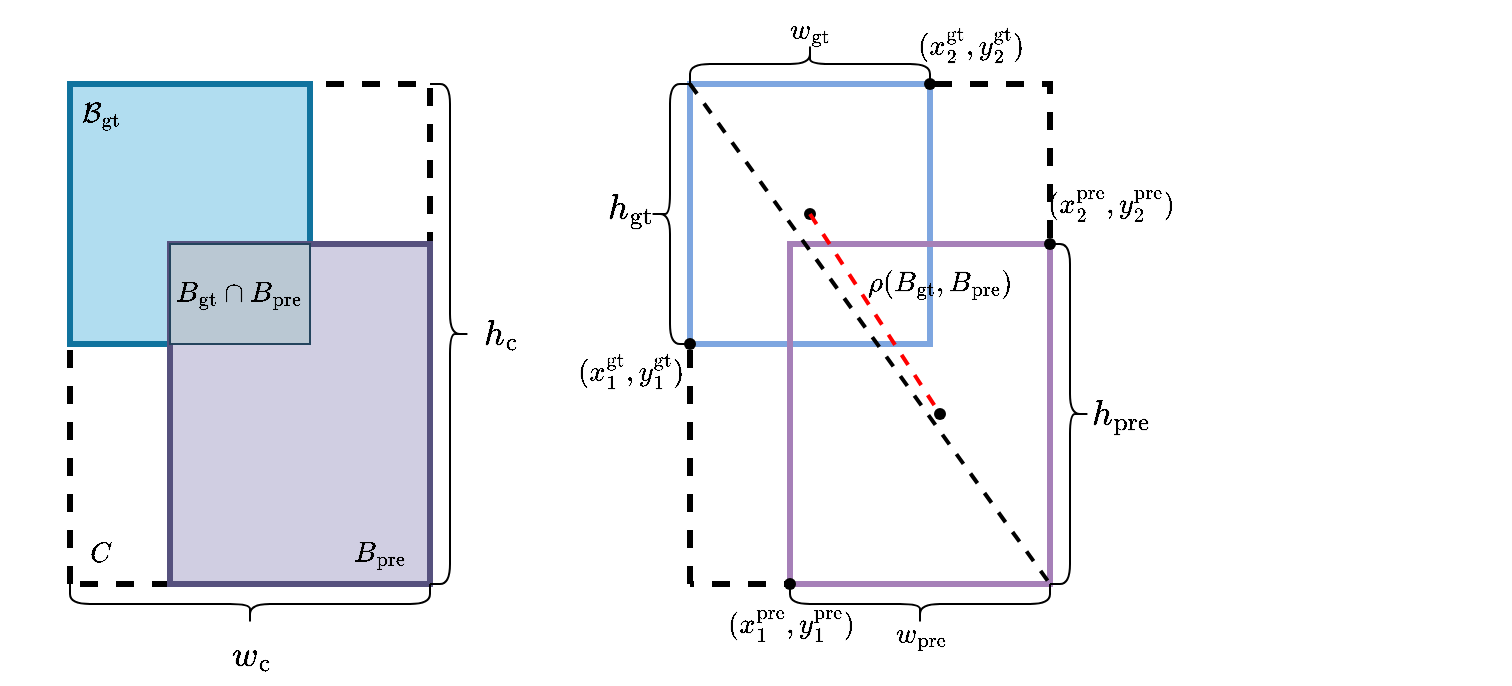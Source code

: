 <mxfile version="23.1.1" type="github">
  <diagram name="第 1 页" id="3s178zKIu0w9l27G8kxA">
    <mxGraphModel dx="759" dy="1119" grid="1" gridSize="10" guides="1" tooltips="1" connect="1" arrows="1" fold="1" page="1" pageScale="1" pageWidth="827" pageHeight="1169" math="1" shadow="0">
      <root>
        <mxCell id="0" />
        <mxCell id="1" parent="0" />
        <mxCell id="_i8uwR_MuPLbY7DFZ67O-55" value="" style="group" vertex="1" connectable="0" parent="1">
          <mxGeometry x="100" y="450" width="755" height="342" as="geometry" />
        </mxCell>
        <mxCell id="_i8uwR_MuPLbY7DFZ67O-32" value="&lt;span style=&quot;font-size: 15px;&quot;&gt;$$\mathcal{h}_{\text{pre}}$$&lt;/span&gt;" style="text;html=1;align=center;verticalAlign=middle;resizable=0;points=[];autosize=1;strokeColor=none;fillColor=none;" vertex="1" parent="_i8uwR_MuPLbY7DFZ67O-55">
          <mxGeometry x="455" y="192" width="210" height="30" as="geometry" />
        </mxCell>
        <mxCell id="_i8uwR_MuPLbY7DFZ67O-40" value="$$(\mathcal{x}^{\text{gt}}_{\text{2}},\mathcal{y}^{\text{gt}}_{\text{2}}&lt;br style=&quot;border-color: var(--border-color);&quot;&gt;)$$" style="text;html=1;align=center;verticalAlign=middle;resizable=0;points=[];autosize=1;strokeColor=none;fillColor=none;" vertex="1" parent="_i8uwR_MuPLbY7DFZ67O-55">
          <mxGeometry x="295" y="2" width="380" height="40" as="geometry" />
        </mxCell>
        <mxCell id="_i8uwR_MuPLbY7DFZ67O-54" value="" style="group" vertex="1" connectable="0" parent="_i8uwR_MuPLbY7DFZ67O-55">
          <mxGeometry width="715" height="342" as="geometry" />
        </mxCell>
        <mxCell id="_i8uwR_MuPLbY7DFZ67O-1" value="" style="endArrow=none;dashed=1;html=1;rounded=0;strokeWidth=3;" edge="1" parent="_i8uwR_MuPLbY7DFZ67O-54">
          <mxGeometry width="50" height="50" relative="1" as="geometry">
            <mxPoint x="35" y="292" as="sourcePoint" />
            <mxPoint x="35" y="292" as="targetPoint" />
            <Array as="points">
              <mxPoint x="35" y="42" />
              <mxPoint x="215" y="42" />
              <mxPoint x="215" y="292" />
            </Array>
          </mxGeometry>
        </mxCell>
        <mxCell id="_i8uwR_MuPLbY7DFZ67O-2" value="" style="endArrow=none;dashed=1;html=1;rounded=0;strokeWidth=3;" edge="1" parent="_i8uwR_MuPLbY7DFZ67O-54" source="_i8uwR_MuPLbY7DFZ67O-14">
          <mxGeometry width="50" height="50" relative="1" as="geometry">
            <mxPoint x="345" y="292" as="sourcePoint" />
            <mxPoint x="345" y="292" as="targetPoint" />
            <Array as="points">
              <mxPoint x="345" y="42" />
              <mxPoint x="525" y="42" />
              <mxPoint x="525" y="292" />
            </Array>
          </mxGeometry>
        </mxCell>
        <mxCell id="_i8uwR_MuPLbY7DFZ67O-3" value="" style="rounded=0;whiteSpace=wrap;html=1;fillColor=#b1ddf0;strokeColor=#10739e;strokeWidth=3;" vertex="1" parent="_i8uwR_MuPLbY7DFZ67O-54">
          <mxGeometry x="35" y="42" width="120" height="130" as="geometry" />
        </mxCell>
        <mxCell id="_i8uwR_MuPLbY7DFZ67O-4" value="" style="rounded=0;whiteSpace=wrap;html=1;fillColor=#d0cee2;strokeWidth=3;strokeColor=#56517e;" vertex="1" parent="_i8uwR_MuPLbY7DFZ67O-54">
          <mxGeometry x="85" y="122" width="130" height="170" as="geometry" />
        </mxCell>
        <mxCell id="_i8uwR_MuPLbY7DFZ67O-5" value="$$B_{\text{gt}} \cap B_{\text{pre}}$$" style="rounded=0;whiteSpace=wrap;html=1;fillColor=#bac8d3;strokeColor=#23445d;" vertex="1" parent="_i8uwR_MuPLbY7DFZ67O-54">
          <mxGeometry x="85" y="122" width="70" height="50" as="geometry" />
        </mxCell>
        <mxCell id="_i8uwR_MuPLbY7DFZ67O-6" value="" style="rounded=0;whiteSpace=wrap;html=1;fillColor=none;strokeWidth=3;strokeColor=#7EA6E0;" vertex="1" parent="_i8uwR_MuPLbY7DFZ67O-54">
          <mxGeometry x="345" y="42" width="120" height="130" as="geometry" />
        </mxCell>
        <mxCell id="_i8uwR_MuPLbY7DFZ67O-8" value="" style="rounded=0;whiteSpace=wrap;html=1;fillColor=none;strokeWidth=3;strokeColor=#A680B8;" vertex="1" parent="_i8uwR_MuPLbY7DFZ67O-54">
          <mxGeometry x="395" y="122" width="130" height="170" as="geometry" />
        </mxCell>
        <mxCell id="_i8uwR_MuPLbY7DFZ67O-12" value="" style="shape=curlyBracket;whiteSpace=wrap;html=1;rounded=1;flipH=1;labelPosition=right;verticalLabelPosition=middle;align=left;verticalAlign=middle;rotation=-90;" vertex="1" parent="_i8uwR_MuPLbY7DFZ67O-54">
          <mxGeometry x="395" y="-28" width="20" height="120" as="geometry" />
        </mxCell>
        <mxCell id="_i8uwR_MuPLbY7DFZ67O-13" value="" style="shape=curlyBracket;whiteSpace=wrap;html=1;rounded=1;flipH=1;labelPosition=right;verticalLabelPosition=middle;align=left;verticalAlign=middle;rotation=-180;" vertex="1" parent="_i8uwR_MuPLbY7DFZ67O-54">
          <mxGeometry x="325" y="42" width="20" height="130" as="geometry" />
        </mxCell>
        <mxCell id="_i8uwR_MuPLbY7DFZ67O-15" value="" style="endArrow=none;dashed=1;html=1;rounded=0;strokeWidth=3;" edge="1" parent="_i8uwR_MuPLbY7DFZ67O-54" target="_i8uwR_MuPLbY7DFZ67O-14">
          <mxGeometry width="50" height="50" relative="1" as="geometry">
            <mxPoint x="345" y="292" as="sourcePoint" />
            <mxPoint x="345" y="292" as="targetPoint" />
            <Array as="points" />
          </mxGeometry>
        </mxCell>
        <mxCell id="_i8uwR_MuPLbY7DFZ67O-14" value="" style="shape=waypoint;sketch=0;fillStyle=solid;size=6;pointerEvents=1;points=[];fillColor=none;resizable=0;rotatable=0;perimeter=centerPerimeter;snapToPoint=1;" vertex="1" parent="_i8uwR_MuPLbY7DFZ67O-54">
          <mxGeometry x="335" y="162" width="20" height="20" as="geometry" />
        </mxCell>
        <mxCell id="_i8uwR_MuPLbY7DFZ67O-16" value="" style="shape=waypoint;sketch=0;fillStyle=solid;size=6;pointerEvents=1;points=[];fillColor=none;resizable=0;rotatable=0;perimeter=centerPerimeter;snapToPoint=1;" vertex="1" parent="_i8uwR_MuPLbY7DFZ67O-54">
          <mxGeometry x="455" y="32" width="20" height="20" as="geometry" />
        </mxCell>
        <mxCell id="_i8uwR_MuPLbY7DFZ67O-19" value="" style="shape=waypoint;sketch=0;fillStyle=solid;size=6;pointerEvents=1;points=[];fillColor=none;resizable=0;rotatable=0;perimeter=centerPerimeter;snapToPoint=1;" vertex="1" parent="_i8uwR_MuPLbY7DFZ67O-54">
          <mxGeometry x="515" y="112" width="20" height="20" as="geometry" />
        </mxCell>
        <mxCell id="_i8uwR_MuPLbY7DFZ67O-20" value="" style="shape=waypoint;sketch=0;fillStyle=solid;size=6;pointerEvents=1;points=[];fillColor=none;resizable=0;rotatable=0;perimeter=centerPerimeter;snapToPoint=1;" vertex="1" parent="_i8uwR_MuPLbY7DFZ67O-54">
          <mxGeometry x="385" y="282" width="20" height="20" as="geometry" />
        </mxCell>
        <mxCell id="_i8uwR_MuPLbY7DFZ67O-21" value="$$\mathcal{w}_{\text{gt}}$$" style="text;html=1;align=center;verticalAlign=middle;resizable=0;points=[];autosize=1;strokeColor=none;fillColor=none;" vertex="1" parent="_i8uwR_MuPLbY7DFZ67O-54">
          <mxGeometry x="320" width="170" height="30" as="geometry" />
        </mxCell>
        <mxCell id="_i8uwR_MuPLbY7DFZ67O-22" value="&lt;span style=&quot;font-size: 15px;&quot;&gt;$$\mathcal{h}_{\text{gt}}$$&lt;/span&gt;" style="text;html=1;align=center;verticalAlign=middle;resizable=0;points=[];autosize=1;strokeColor=none;fillColor=none;" vertex="1" parent="_i8uwR_MuPLbY7DFZ67O-54">
          <mxGeometry x="215" y="90" width="200" height="30" as="geometry" />
        </mxCell>
        <mxCell id="_i8uwR_MuPLbY7DFZ67O-23" value="" style="shape=waypoint;sketch=0;fillStyle=solid;size=6;pointerEvents=1;points=[];fillColor=none;resizable=0;rotatable=0;perimeter=centerPerimeter;snapToPoint=1;" vertex="1" parent="_i8uwR_MuPLbY7DFZ67O-54">
          <mxGeometry x="460" y="197" width="20" height="20" as="geometry" />
        </mxCell>
        <mxCell id="_i8uwR_MuPLbY7DFZ67O-24" value="" style="shape=waypoint;sketch=0;fillStyle=solid;size=6;pointerEvents=1;points=[];fillColor=none;resizable=0;rotatable=0;perimeter=centerPerimeter;snapToPoint=1;" vertex="1" parent="_i8uwR_MuPLbY7DFZ67O-54">
          <mxGeometry x="395" y="97" width="20" height="20" as="geometry" />
        </mxCell>
        <mxCell id="_i8uwR_MuPLbY7DFZ67O-25" value="" style="endArrow=none;dashed=1;html=1;strokeWidth=2;rounded=0;strokeColor=#FF0000;exitX=0.55;exitY=0.75;exitDx=0;exitDy=0;exitPerimeter=0;entryX=1.35;entryY=0.3;entryDx=0;entryDy=0;entryPerimeter=0;" edge="1" parent="_i8uwR_MuPLbY7DFZ67O-54" source="_i8uwR_MuPLbY7DFZ67O-24" target="_i8uwR_MuPLbY7DFZ67O-23">
          <mxGeometry width="50" height="50" relative="1" as="geometry">
            <mxPoint x="405" y="102" as="sourcePoint" />
            <mxPoint x="375" y="342" as="targetPoint" />
          </mxGeometry>
        </mxCell>
        <mxCell id="_i8uwR_MuPLbY7DFZ67O-28" value="" style="endArrow=none;dashed=1;html=1;rounded=0;exitX=0;exitY=0;exitDx=0;exitDy=0;entryX=1;entryY=1;entryDx=0;entryDy=0;strokeWidth=2;" edge="1" parent="_i8uwR_MuPLbY7DFZ67O-54" source="_i8uwR_MuPLbY7DFZ67O-6" target="_i8uwR_MuPLbY7DFZ67O-8">
          <mxGeometry width="50" height="50" relative="1" as="geometry">
            <mxPoint x="325" y="392" as="sourcePoint" />
            <mxPoint x="375" y="342" as="targetPoint" />
          </mxGeometry>
        </mxCell>
        <mxCell id="_i8uwR_MuPLbY7DFZ67O-30" value="" style="shape=curlyBracket;whiteSpace=wrap;html=1;rounded=1;flipH=1;labelPosition=right;verticalLabelPosition=middle;align=left;verticalAlign=middle;rotation=0;" vertex="1" parent="_i8uwR_MuPLbY7DFZ67O-54">
          <mxGeometry x="525" y="122" width="20" height="170" as="geometry" />
        </mxCell>
        <mxCell id="_i8uwR_MuPLbY7DFZ67O-34" value="$$\mathcal{w}_{\text{pre}}$$" style="text;html=1;align=center;verticalAlign=middle;resizable=0;points=[];autosize=1;strokeColor=none;fillColor=none;" vertex="1" parent="_i8uwR_MuPLbY7DFZ67O-54">
          <mxGeometry x="375" y="302" width="170" height="30" as="geometry" />
        </mxCell>
        <mxCell id="_i8uwR_MuPLbY7DFZ67O-35" value="" style="shape=curlyBracket;whiteSpace=wrap;html=1;rounded=1;flipH=1;labelPosition=right;verticalLabelPosition=middle;align=left;verticalAlign=middle;rotation=0;size=0.5;" vertex="1" parent="_i8uwR_MuPLbY7DFZ67O-54">
          <mxGeometry x="215" y="42" width="20" height="250" as="geometry" />
        </mxCell>
        <mxCell id="_i8uwR_MuPLbY7DFZ67O-36" value="" style="shape=curlyBracket;whiteSpace=wrap;html=1;rounded=1;flipH=1;labelPosition=right;verticalLabelPosition=middle;align=left;verticalAlign=middle;rotation=90;size=0.5;" vertex="1" parent="_i8uwR_MuPLbY7DFZ67O-54">
          <mxGeometry x="115" y="212.01" width="20" height="180" as="geometry" />
        </mxCell>
        <mxCell id="_i8uwR_MuPLbY7DFZ67O-39" value="$$(\mathcal{x}^{\text{gt}}_{\text{1}},\mathcal{y}^{\text{gt}}_{\text{1}}&lt;br&gt;)$$" style="text;html=1;align=center;verticalAlign=middle;resizable=0;points=[];autosize=1;strokeColor=none;fillColor=none;" vertex="1" parent="_i8uwR_MuPLbY7DFZ67O-54">
          <mxGeometry x="125" y="165" width="380" height="40" as="geometry" />
        </mxCell>
        <mxCell id="_i8uwR_MuPLbY7DFZ67O-41" value="" style="shape=curlyBracket;whiteSpace=wrap;html=1;rounded=1;flipH=1;labelPosition=right;verticalLabelPosition=middle;align=left;verticalAlign=middle;rotation=90;" vertex="1" parent="_i8uwR_MuPLbY7DFZ67O-54">
          <mxGeometry x="450" y="237" width="20" height="130.01" as="geometry" />
        </mxCell>
        <mxCell id="_i8uwR_MuPLbY7DFZ67O-43" value="$$(\mathcal{x}^{\text{pre}}_{\text{1}},\mathcal{y}^{\text{pre}}_{\text{1}}&lt;br style=&quot;border-color: var(--border-color);&quot;&gt;)$$" style="text;html=1;align=center;verticalAlign=middle;resizable=0;points=[];autosize=1;strokeColor=none;fillColor=none;" vertex="1" parent="_i8uwR_MuPLbY7DFZ67O-54">
          <mxGeometry x="200" y="292" width="390" height="40" as="geometry" />
        </mxCell>
        <mxCell id="_i8uwR_MuPLbY7DFZ67O-47" value="$$\mathcal{B&lt;br&gt;}_{\text{gt}}$$" style="text;html=1;align=center;verticalAlign=middle;resizable=0;points=[];autosize=1;strokeColor=none;fillColor=none;" vertex="1" parent="_i8uwR_MuPLbY7DFZ67O-54">
          <mxGeometry y="37" width="100" height="40" as="geometry" />
        </mxCell>
        <mxCell id="_i8uwR_MuPLbY7DFZ67O-48" value="$$B_{\text{pre}}$$" style="text;html=1;align=center;verticalAlign=middle;resizable=0;points=[];autosize=1;strokeColor=none;fillColor=none;" vertex="1" parent="_i8uwR_MuPLbY7DFZ67O-54">
          <mxGeometry x="130" y="262" width="120" height="30" as="geometry" />
        </mxCell>
        <mxCell id="_i8uwR_MuPLbY7DFZ67O-49" value="$$C&lt;br&gt;$$" style="text;html=1;align=center;verticalAlign=middle;resizable=0;points=[];autosize=1;strokeColor=none;fillColor=none;" vertex="1" parent="_i8uwR_MuPLbY7DFZ67O-54">
          <mxGeometry x="25" y="257" width="50" height="40" as="geometry" />
        </mxCell>
        <mxCell id="_i8uwR_MuPLbY7DFZ67O-50" value="&lt;span style=&quot;font-size: 15px;&quot;&gt;$$\mathcal{h}_{\text{c}}$$&lt;/span&gt;" style="text;html=1;align=center;verticalAlign=middle;resizable=0;points=[];autosize=1;strokeColor=none;fillColor=none;" vertex="1" parent="_i8uwR_MuPLbY7DFZ67O-54">
          <mxGeometry x="150" y="152" width="200" height="30" as="geometry" />
        </mxCell>
        <mxCell id="_i8uwR_MuPLbY7DFZ67O-51" value="&lt;span style=&quot;font-size: 15px;&quot;&gt;$$\mathcal{w}_{\text{c}}$$&lt;/span&gt;" style="text;html=1;align=center;verticalAlign=middle;resizable=0;points=[];autosize=1;strokeColor=none;fillColor=none;" vertex="1" parent="_i8uwR_MuPLbY7DFZ67O-54">
          <mxGeometry x="25" y="312" width="200" height="30" as="geometry" />
        </mxCell>
        <mxCell id="_i8uwR_MuPLbY7DFZ67O-53" value="$$\rho(B_{\text{gt}},B_{\text{pre}}&lt;br style=&quot;border-color: var(--border-color);&quot;&gt;)$$" style="text;html=1;align=center;verticalAlign=middle;resizable=0;points=[];autosize=1;strokeColor=none;fillColor=none;" vertex="1" parent="_i8uwR_MuPLbY7DFZ67O-54">
          <mxGeometry x="370" y="122" width="200" height="40" as="geometry" />
        </mxCell>
        <mxCell id="_i8uwR_MuPLbY7DFZ67O-44" value="$$(\mathcal{x}^{\text{pre}}_{\text{2}},\mathcal{y}^{\text{pre}}_{\text{2}}&lt;br style=&quot;border-color: var(--border-color);&quot;&gt;)$$" style="text;html=1;align=center;verticalAlign=middle;resizable=0;points=[];autosize=1;strokeColor=none;fillColor=none;" vertex="1" parent="_i8uwR_MuPLbY7DFZ67O-54">
          <mxGeometry x="360" y="82" width="390" height="40" as="geometry" />
        </mxCell>
      </root>
    </mxGraphModel>
  </diagram>
</mxfile>
